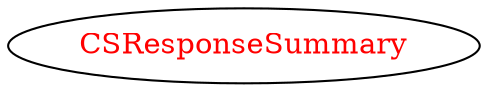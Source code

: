 digraph dependencyGraph {
 concentrate=true;
 ranksep="2.0";
 rankdir="LR"; 
 splines="ortho";
"CSResponseSummary" [fontcolor="red"];
}